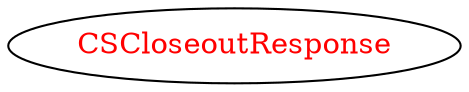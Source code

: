 digraph dependencyGraph {
 concentrate=true;
 ranksep="2.0";
 rankdir="LR"; 
 splines="ortho";
"CSCloseoutResponse" [fontcolor="red"];
}
